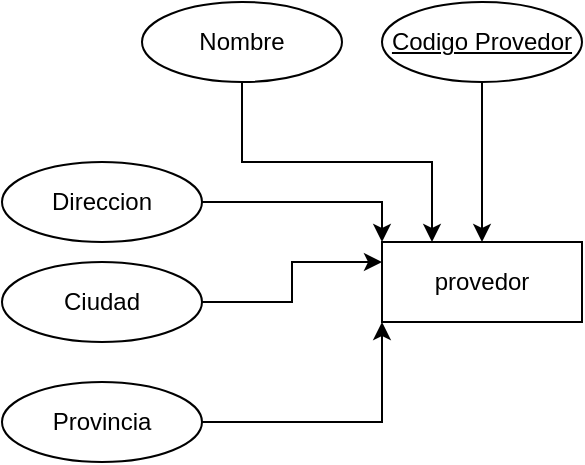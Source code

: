 <mxfile version="22.1.11" type="github">
  <diagram name="Página-1" id="_gbSHQ8x5TelWGNGBJQi">
    <mxGraphModel dx="2199" dy="786" grid="1" gridSize="10" guides="1" tooltips="1" connect="1" arrows="1" fold="1" page="1" pageScale="1" pageWidth="827" pageHeight="1169" math="0" shadow="0">
      <root>
        <mxCell id="0" />
        <mxCell id="1" parent="0" />
        <mxCell id="vDU0Y8dokldhxelXJ6Cu-1" value="provedor" style="whiteSpace=wrap;html=1;align=center;" vertex="1" parent="1">
          <mxGeometry x="40" y="240" width="100" height="40" as="geometry" />
        </mxCell>
        <mxCell id="vDU0Y8dokldhxelXJ6Cu-12" style="edgeStyle=orthogonalEdgeStyle;rounded=0;orthogonalLoop=1;jettySize=auto;html=1;entryX=0;entryY=1;entryDx=0;entryDy=0;" edge="1" parent="1" source="vDU0Y8dokldhxelXJ6Cu-3" target="vDU0Y8dokldhxelXJ6Cu-1">
          <mxGeometry relative="1" as="geometry" />
        </mxCell>
        <mxCell id="vDU0Y8dokldhxelXJ6Cu-3" value="Provincia" style="ellipse;whiteSpace=wrap;html=1;align=center;" vertex="1" parent="1">
          <mxGeometry x="-150" y="310" width="100" height="40" as="geometry" />
        </mxCell>
        <mxCell id="vDU0Y8dokldhxelXJ6Cu-11" style="edgeStyle=orthogonalEdgeStyle;rounded=0;orthogonalLoop=1;jettySize=auto;html=1;entryX=0;entryY=0.25;entryDx=0;entryDy=0;" edge="1" parent="1" source="vDU0Y8dokldhxelXJ6Cu-4" target="vDU0Y8dokldhxelXJ6Cu-1">
          <mxGeometry relative="1" as="geometry" />
        </mxCell>
        <mxCell id="vDU0Y8dokldhxelXJ6Cu-4" value="Ciudad" style="ellipse;whiteSpace=wrap;html=1;align=center;" vertex="1" parent="1">
          <mxGeometry x="-150" y="250" width="100" height="40" as="geometry" />
        </mxCell>
        <mxCell id="vDU0Y8dokldhxelXJ6Cu-10" style="edgeStyle=orthogonalEdgeStyle;rounded=0;orthogonalLoop=1;jettySize=auto;html=1;entryX=0;entryY=0;entryDx=0;entryDy=0;" edge="1" parent="1" source="vDU0Y8dokldhxelXJ6Cu-5" target="vDU0Y8dokldhxelXJ6Cu-1">
          <mxGeometry relative="1" as="geometry" />
        </mxCell>
        <mxCell id="vDU0Y8dokldhxelXJ6Cu-5" value="Direccion" style="ellipse;whiteSpace=wrap;html=1;align=center;" vertex="1" parent="1">
          <mxGeometry x="-150" y="200" width="100" height="40" as="geometry" />
        </mxCell>
        <mxCell id="vDU0Y8dokldhxelXJ6Cu-9" style="edgeStyle=orthogonalEdgeStyle;rounded=0;orthogonalLoop=1;jettySize=auto;html=1;entryX=0.25;entryY=0;entryDx=0;entryDy=0;exitX=0.5;exitY=1;exitDx=0;exitDy=0;" edge="1" parent="1" source="vDU0Y8dokldhxelXJ6Cu-6" target="vDU0Y8dokldhxelXJ6Cu-1">
          <mxGeometry relative="1" as="geometry" />
        </mxCell>
        <mxCell id="vDU0Y8dokldhxelXJ6Cu-6" value="Nombre" style="ellipse;whiteSpace=wrap;html=1;align=center;" vertex="1" parent="1">
          <mxGeometry x="-80" y="120" width="100" height="40" as="geometry" />
        </mxCell>
        <mxCell id="vDU0Y8dokldhxelXJ6Cu-8" style="edgeStyle=orthogonalEdgeStyle;rounded=0;orthogonalLoop=1;jettySize=auto;html=1;entryX=0.5;entryY=0;entryDx=0;entryDy=0;" edge="1" parent="1" source="vDU0Y8dokldhxelXJ6Cu-7" target="vDU0Y8dokldhxelXJ6Cu-1">
          <mxGeometry relative="1" as="geometry" />
        </mxCell>
        <mxCell id="vDU0Y8dokldhxelXJ6Cu-7" value="Codigo Provedor" style="ellipse;whiteSpace=wrap;html=1;align=center;fontStyle=4;" vertex="1" parent="1">
          <mxGeometry x="40" y="120" width="100" height="40" as="geometry" />
        </mxCell>
      </root>
    </mxGraphModel>
  </diagram>
</mxfile>
